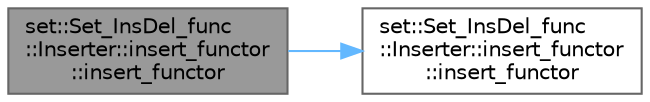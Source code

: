 digraph "set::Set_InsDel_func::Inserter::insert_functor::insert_functor"
{
 // LATEX_PDF_SIZE
  bgcolor="transparent";
  edge [fontname=Helvetica,fontsize=10,labelfontname=Helvetica,labelfontsize=10];
  node [fontname=Helvetica,fontsize=10,shape=box,height=0.2,width=0.4];
  rankdir="LR";
  Node1 [id="Node000001",label="set::Set_InsDel_func\l::Inserter::insert_functor\l::insert_functor",height=0.2,width=0.4,color="gray40", fillcolor="grey60", style="filled", fontcolor="black",tooltip=" "];
  Node1 -> Node2 [id="edge1_Node000001_Node000002",color="steelblue1",style="solid",tooltip=" "];
  Node2 [id="Node000002",label="set::Set_InsDel_func\l::Inserter::insert_functor\l::insert_functor",height=0.2,width=0.4,color="grey40", fillcolor="white", style="filled",URL="$structset_1_1_set___ins_del__func_1_1_inserter_1_1insert__functor.html#a32d03045136512b68f121bc523c9f9e0",tooltip=" "];
}
